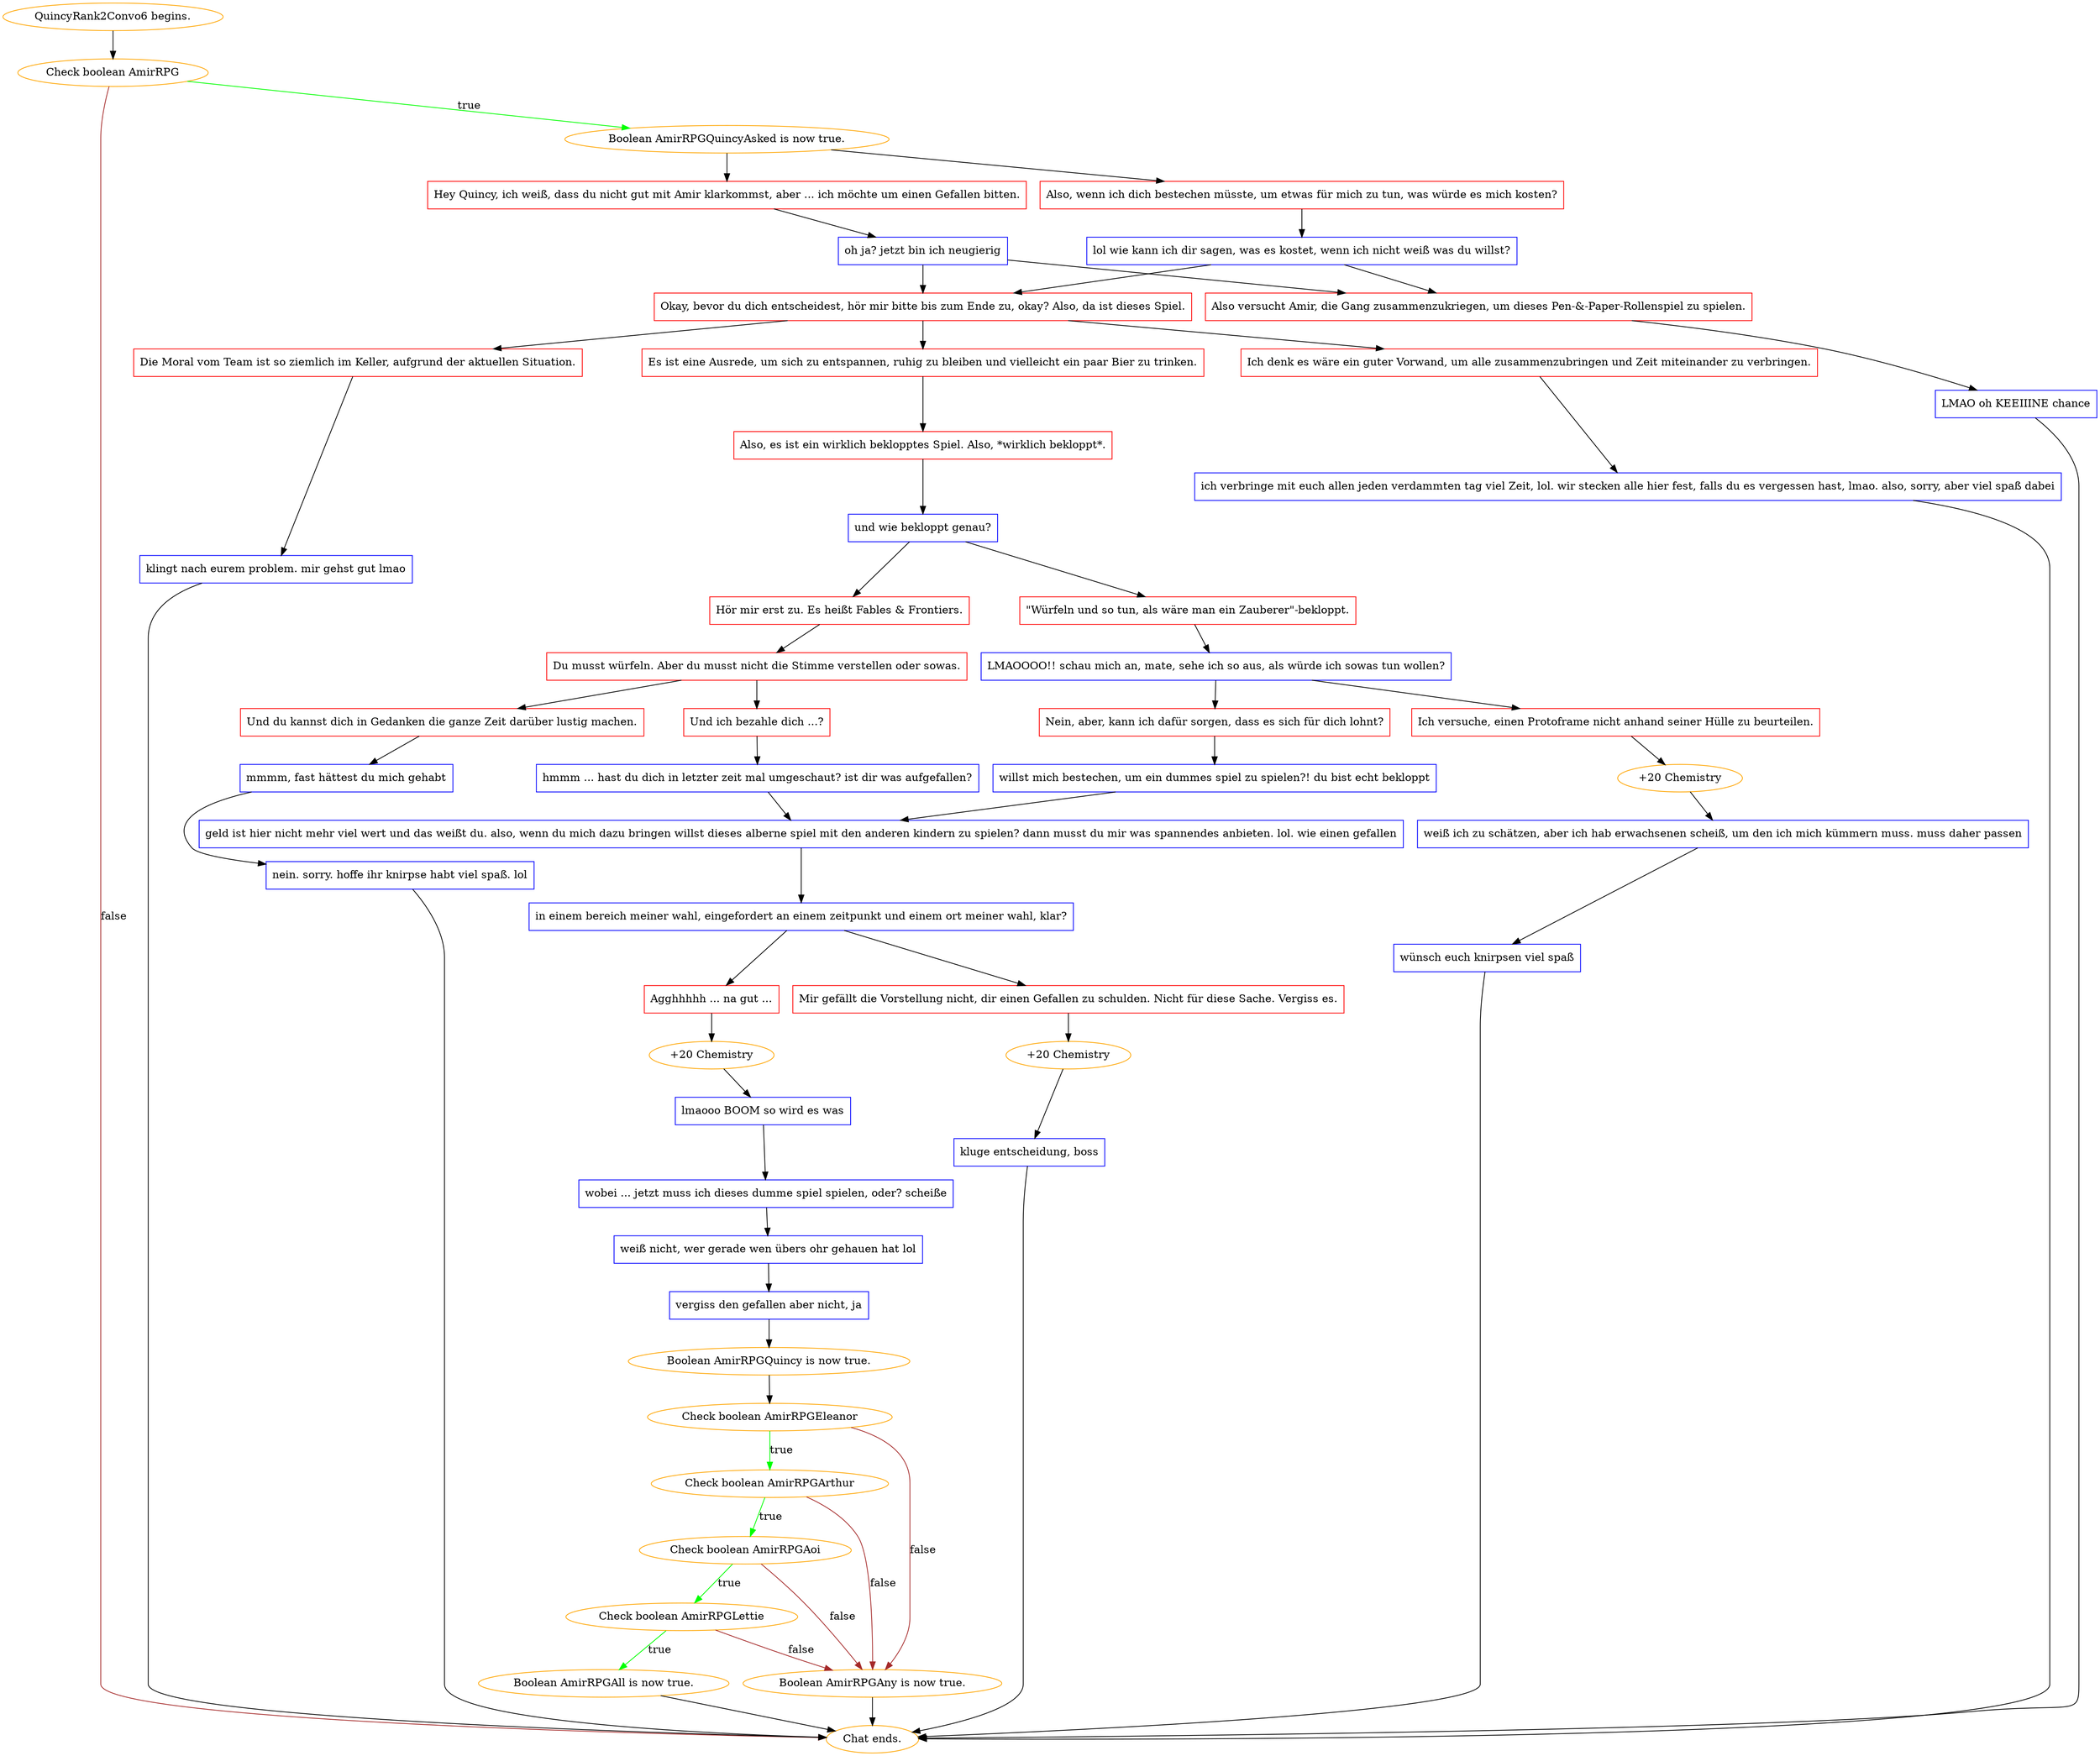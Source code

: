 digraph {
	"QuincyRank2Convo6 begins." [color=orange];
		"QuincyRank2Convo6 begins." -> j1412837103;
	j1412837103 [label="Check boolean AmirRPG",color=orange];
		j1412837103 -> j2101478979 [label=true,color=green];
		j1412837103 -> "Chat ends." [label=false,color=brown];
	j2101478979 [label="Boolean AmirRPGQuincyAsked is now true.",color=orange];
		j2101478979 -> j2883317618;
		j2101478979 -> j4271543769;
	"Chat ends." [color=orange];
	j2883317618 [label="Hey Quincy, ich weiß, dass du nicht gut mit Amir klarkommst, aber ... ich möchte um einen Gefallen bitten.",shape=box,color=red];
		j2883317618 -> j2781866188;
	j4271543769 [label="Also, wenn ich dich bestechen müsste, um etwas für mich zu tun, was würde es mich kosten?",shape=box,color=red];
		j4271543769 -> j2958875529;
	j2781866188 [label="oh ja? jetzt bin ich neugierig",shape=box,color=blue];
		j2781866188 -> j1868439605;
		j2781866188 -> j3783486360;
	j2958875529 [label="lol wie kann ich dir sagen, was es kostet, wenn ich nicht weiß was du willst?",shape=box,color=blue];
		j2958875529 -> j1868439605;
		j2958875529 -> j3783486360;
	j1868439605 [label="Okay, bevor du dich entscheidest, hör mir bitte bis zum Ende zu, okay? Also, da ist dieses Spiel.",shape=box,color=red];
		j1868439605 -> j3959490069;
		j1868439605 -> j1115822325;
		j1868439605 -> j1124614737;
	j3783486360 [label="Also versucht Amir, die Gang zusammenzukriegen, um dieses Pen-&-Paper-Rollenspiel zu spielen.",shape=box,color=red];
		j3783486360 -> j4044732972;
	j3959490069 [label="Ich denk es wäre ein guter Vorwand, um alle zusammenzubringen und Zeit miteinander zu verbringen.",shape=box,color=red];
		j3959490069 -> j781188564;
	j1115822325 [label="Es ist eine Ausrede, um sich zu entspannen, ruhig zu bleiben und vielleicht ein paar Bier zu trinken.",shape=box,color=red];
		j1115822325 -> j468056465;
	j1124614737 [label="Die Moral vom Team ist so ziemlich im Keller, aufgrund der aktuellen Situation.",shape=box,color=red];
		j1124614737 -> j2015255410;
	j4044732972 [label="LMAO oh KEEIIINE chance",shape=box,color=blue];
		j4044732972 -> "Chat ends.";
	j781188564 [label="ich verbringe mit euch allen jeden verdammten tag viel Zeit, lol. wir stecken alle hier fest, falls du es vergessen hast, lmao. also, sorry, aber viel spaß dabei",shape=box,color=blue];
		j781188564 -> "Chat ends.";
	j468056465 [label="Also, es ist ein wirklich beklopptes Spiel. Also, *wirklich bekloppt*.",shape=box,color=red];
		j468056465 -> j2405508671;
	j2015255410 [label="klingt nach eurem problem. mir gehst gut lmao",shape=box,color=blue];
		j2015255410 -> "Chat ends.";
	j2405508671 [label="und wie bekloppt genau?",shape=box,color=blue];
		j2405508671 -> j2732047977;
		j2405508671 -> j3165619501;
	j2732047977 [label="\"Würfeln und so tun, als wäre man ein Zauberer\"-bekloppt.",shape=box,color=red];
		j2732047977 -> j3324776516;
	j3165619501 [label="Hör mir erst zu. Es heißt Fables & Frontiers.",shape=box,color=red];
		j3165619501 -> j3961449875;
	j3324776516 [label="LMAOOOO!! schau mich an, mate, sehe ich so aus, als würde ich sowas tun wollen?",shape=box,color=blue];
		j3324776516 -> j3840819307;
		j3324776516 -> j242710697;
	j3961449875 [label="Du musst würfeln. Aber du musst nicht die Stimme verstellen oder sowas.",shape=box,color=red];
		j3961449875 -> j3850844572;
		j3961449875 -> j1318738595;
	j3840819307 [label="Ich versuche, einen Protoframe nicht anhand seiner Hülle zu beurteilen.",shape=box,color=red];
		j3840819307 -> j905081734;
	j242710697 [label="Nein, aber, kann ich dafür sorgen, dass es sich für dich lohnt?",shape=box,color=red];
		j242710697 -> j4161777072;
	j3850844572 [label="Und ich bezahle dich ...?",shape=box,color=red];
		j3850844572 -> j4151940901;
	j1318738595 [label="Und du kannst dich in Gedanken die ganze Zeit darüber lustig machen.",shape=box,color=red];
		j1318738595 -> j2957938603;
	j905081734 [label="+20 Chemistry",color=orange];
		j905081734 -> j446141598;
	j4161777072 [label="willst mich bestechen, um ein dummes spiel zu spielen?! du bist echt bekloppt",shape=box,color=blue];
		j4161777072 -> j1943683581;
	j4151940901 [label="hmmm ... hast du dich in letzter zeit mal umgeschaut? ist dir was aufgefallen?",shape=box,color=blue];
		j4151940901 -> j1943683581;
	j2957938603 [label="mmmm, fast hättest du mich gehabt",shape=box,color=blue];
		j2957938603 -> j98302423;
	j446141598 [label="weiß ich zu schätzen, aber ich hab erwachsenen scheiß, um den ich mich kümmern muss. muss daher passen",shape=box,color=blue];
		j446141598 -> j3776628836;
	j1943683581 [label="geld ist hier nicht mehr viel wert und das weißt du. also, wenn du mich dazu bringen willst dieses alberne spiel mit den anderen kindern zu spielen? dann musst du mir was spannendes anbieten. lol. wie einen gefallen",shape=box,color=blue];
		j1943683581 -> j2971158920;
	j98302423 [label="nein. sorry. hoffe ihr knirpse habt viel spaß. lol",shape=box,color=blue];
		j98302423 -> "Chat ends.";
	j3776628836 [label="wünsch euch knirpsen viel spaß",shape=box,color=blue];
		j3776628836 -> "Chat ends.";
	j2971158920 [label="in einem bereich meiner wahl, eingefordert an einem zeitpunkt und einem ort meiner wahl, klar?",shape=box,color=blue];
		j2971158920 -> j1583753970;
		j2971158920 -> j3638013738;
	j1583753970 [label="Agghhhhh ... na gut ...",shape=box,color=red];
		j1583753970 -> j4187828241;
	j3638013738 [label="Mir gefällt die Vorstellung nicht, dir einen Gefallen zu schulden. Nicht für diese Sache. Vergiss es.",shape=box,color=red];
		j3638013738 -> j2429368333;
	j4187828241 [label="+20 Chemistry",color=orange];
		j4187828241 -> j2346995630;
	j2429368333 [label="+20 Chemistry",color=orange];
		j2429368333 -> j1953191956;
	j2346995630 [label="lmaooo BOOM so wird es was",shape=box,color=blue];
		j2346995630 -> j1899250289;
	j1953191956 [label="kluge entscheidung, boss",shape=box,color=blue];
		j1953191956 -> "Chat ends.";
	j1899250289 [label="wobei ... jetzt muss ich dieses dumme spiel spielen, oder? scheiße",shape=box,color=blue];
		j1899250289 -> j3734442260;
	j3734442260 [label="weiß nicht, wer gerade wen übers ohr gehauen hat lol",shape=box,color=blue];
		j3734442260 -> j3868413984;
	j3868413984 [label="vergiss den gefallen aber nicht, ja",shape=box,color=blue];
		j3868413984 -> j1432973675;
	j1432973675 [label="Boolean AmirRPGQuincy is now true.",color=orange];
		j1432973675 -> j1143766779;
	j1143766779 [label="Check boolean AmirRPGEleanor",color=orange];
		j1143766779 -> j2738107974 [label=true,color=green];
		j1143766779 -> j1992773596 [label=false,color=brown];
	j2738107974 [label="Check boolean AmirRPGArthur",color=orange];
		j2738107974 -> j3183237972 [label=true,color=green];
		j2738107974 -> j1992773596 [label=false,color=brown];
	j1992773596 [label="Boolean AmirRPGAny is now true.",color=orange];
		j1992773596 -> "Chat ends.";
	j3183237972 [label="Check boolean AmirRPGAoi",color=orange];
		j3183237972 -> j3978111885 [label=true,color=green];
		j3183237972 -> j1992773596 [label=false,color=brown];
	j3978111885 [label="Check boolean AmirRPGLettie",color=orange];
		j3978111885 -> j2677000302 [label=true,color=green];
		j3978111885 -> j1992773596 [label=false,color=brown];
	j2677000302 [label="Boolean AmirRPGAll is now true.",color=orange];
		j2677000302 -> "Chat ends.";
}